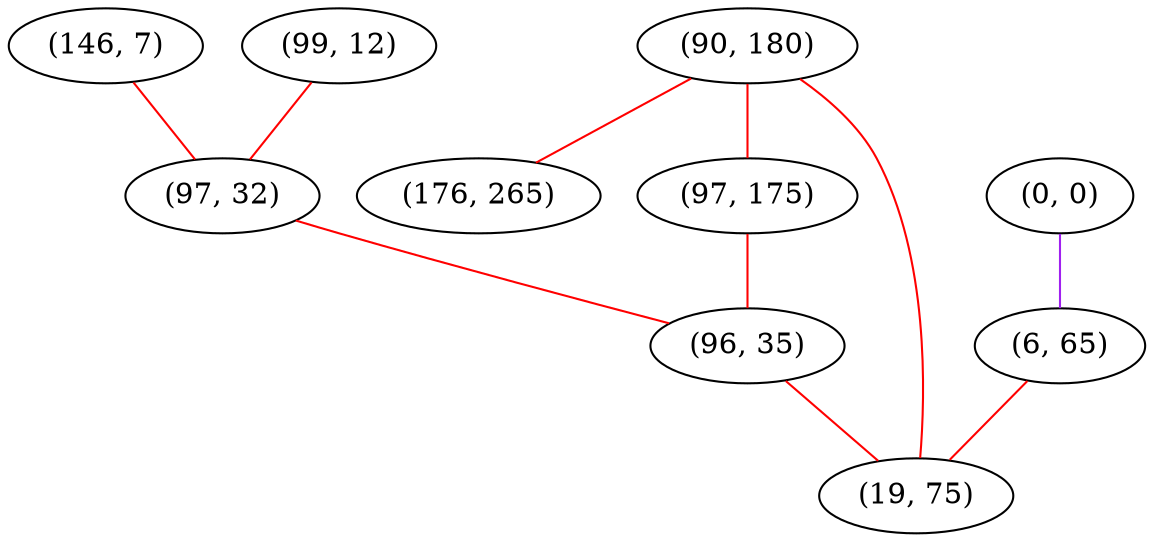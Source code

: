 graph "" {
"(146, 7)";
"(0, 0)";
"(99, 12)";
"(90, 180)";
"(176, 265)";
"(6, 65)";
"(97, 175)";
"(97, 32)";
"(96, 35)";
"(19, 75)";
"(146, 7)" -- "(97, 32)"  [color=red, key=0, weight=1];
"(0, 0)" -- "(6, 65)"  [color=purple, key=0, weight=4];
"(99, 12)" -- "(97, 32)"  [color=red, key=0, weight=1];
"(90, 180)" -- "(176, 265)"  [color=red, key=0, weight=1];
"(90, 180)" -- "(19, 75)"  [color=red, key=0, weight=1];
"(90, 180)" -- "(97, 175)"  [color=red, key=0, weight=1];
"(6, 65)" -- "(19, 75)"  [color=red, key=0, weight=1];
"(97, 175)" -- "(96, 35)"  [color=red, key=0, weight=1];
"(97, 32)" -- "(96, 35)"  [color=red, key=0, weight=1];
"(96, 35)" -- "(19, 75)"  [color=red, key=0, weight=1];
}
